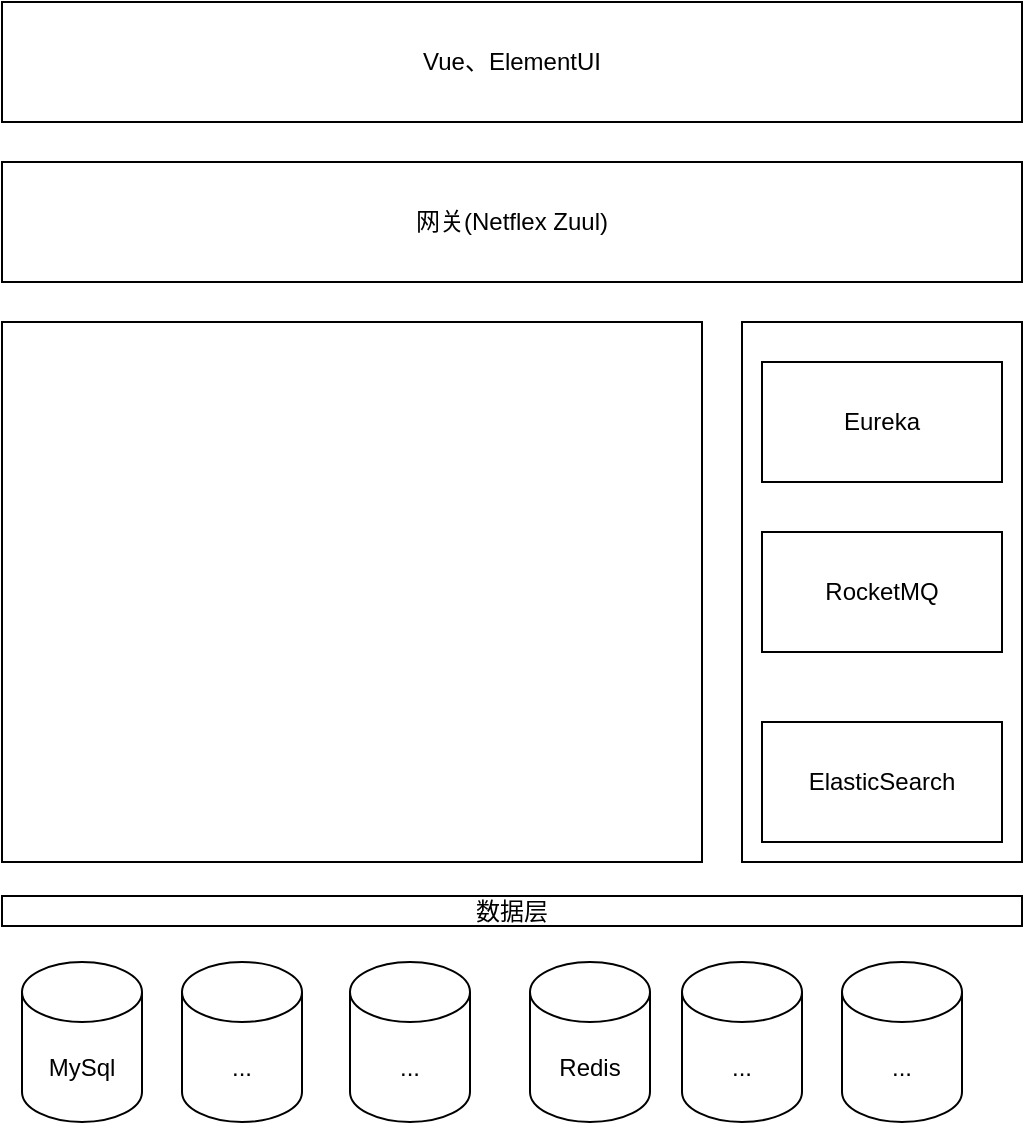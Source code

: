<mxfile version="14.6.12" type="github">
  <diagram id="Ua9Ezlw8lN_SYHWKglm6" name="第 1 页">
    <mxGraphModel dx="1127" dy="771" grid="1" gridSize="10" guides="1" tooltips="1" connect="1" arrows="1" fold="1" page="1" pageScale="1" pageWidth="827" pageHeight="1169" math="0" shadow="0">
      <root>
        <mxCell id="0" />
        <mxCell id="1" parent="0" />
        <mxCell id="3OkUab6tCFNkmtSCS4Bt-21" value="" style="rounded=0;whiteSpace=wrap;html=1;" vertex="1" parent="1">
          <mxGeometry x="180" y="290" width="350" height="270" as="geometry" />
        </mxCell>
        <mxCell id="3OkUab6tCFNkmtSCS4Bt-20" value="" style="rounded=0;whiteSpace=wrap;html=1;" vertex="1" parent="1">
          <mxGeometry x="550" y="290" width="140" height="270" as="geometry" />
        </mxCell>
        <mxCell id="3OkUab6tCFNkmtSCS4Bt-3" value="Eureka" style="rounded=0;whiteSpace=wrap;html=1;" vertex="1" parent="1">
          <mxGeometry x="560" y="310" width="120" height="60" as="geometry" />
        </mxCell>
        <mxCell id="3OkUab6tCFNkmtSCS4Bt-4" value="RocketMQ" style="rounded=0;whiteSpace=wrap;html=1;" vertex="1" parent="1">
          <mxGeometry x="560" y="395" width="120" height="60" as="geometry" />
        </mxCell>
        <mxCell id="3OkUab6tCFNkmtSCS4Bt-5" value="ElasticSearch" style="rounded=0;whiteSpace=wrap;html=1;" vertex="1" parent="1">
          <mxGeometry x="560" y="490" width="120" height="60" as="geometry" />
        </mxCell>
        <mxCell id="3OkUab6tCFNkmtSCS4Bt-7" value="网关(Netflex Zuul)" style="rounded=0;whiteSpace=wrap;html=1;" vertex="1" parent="1">
          <mxGeometry x="180" y="210" width="510" height="60" as="geometry" />
        </mxCell>
        <mxCell id="3OkUab6tCFNkmtSCS4Bt-9" value="MySql" style="shape=cylinder3;whiteSpace=wrap;html=1;boundedLbl=1;backgroundOutline=1;size=15;" vertex="1" parent="1">
          <mxGeometry x="190" y="610" width="60" height="80" as="geometry" />
        </mxCell>
        <mxCell id="3OkUab6tCFNkmtSCS4Bt-10" value="Redis" style="shape=cylinder3;whiteSpace=wrap;html=1;boundedLbl=1;backgroundOutline=1;size=15;" vertex="1" parent="1">
          <mxGeometry x="444" y="610" width="60" height="80" as="geometry" />
        </mxCell>
        <mxCell id="3OkUab6tCFNkmtSCS4Bt-12" value="..." style="shape=cylinder3;whiteSpace=wrap;html=1;boundedLbl=1;backgroundOutline=1;size=15;" vertex="1" parent="1">
          <mxGeometry x="270" y="610" width="60" height="80" as="geometry" />
        </mxCell>
        <mxCell id="3OkUab6tCFNkmtSCS4Bt-13" value="..." style="shape=cylinder3;whiteSpace=wrap;html=1;boundedLbl=1;backgroundOutline=1;size=15;" vertex="1" parent="1">
          <mxGeometry x="600" y="610" width="60" height="80" as="geometry" />
        </mxCell>
        <mxCell id="3OkUab6tCFNkmtSCS4Bt-15" value="..." style="shape=cylinder3;whiteSpace=wrap;html=1;boundedLbl=1;backgroundOutline=1;size=15;" vertex="1" parent="1">
          <mxGeometry x="354" y="610" width="60" height="80" as="geometry" />
        </mxCell>
        <mxCell id="3OkUab6tCFNkmtSCS4Bt-16" value="..." style="shape=cylinder3;whiteSpace=wrap;html=1;boundedLbl=1;backgroundOutline=1;size=15;" vertex="1" parent="1">
          <mxGeometry x="520" y="610" width="60" height="80" as="geometry" />
        </mxCell>
        <mxCell id="3OkUab6tCFNkmtSCS4Bt-18" value="数据层" style="rounded=0;whiteSpace=wrap;html=1;" vertex="1" parent="1">
          <mxGeometry x="180" y="577" width="510" height="15" as="geometry" />
        </mxCell>
        <mxCell id="3OkUab6tCFNkmtSCS4Bt-23" value="Vue、ElementUI" style="rounded=0;whiteSpace=wrap;html=1;" vertex="1" parent="1">
          <mxGeometry x="180" y="130" width="510" height="60" as="geometry" />
        </mxCell>
      </root>
    </mxGraphModel>
  </diagram>
</mxfile>

